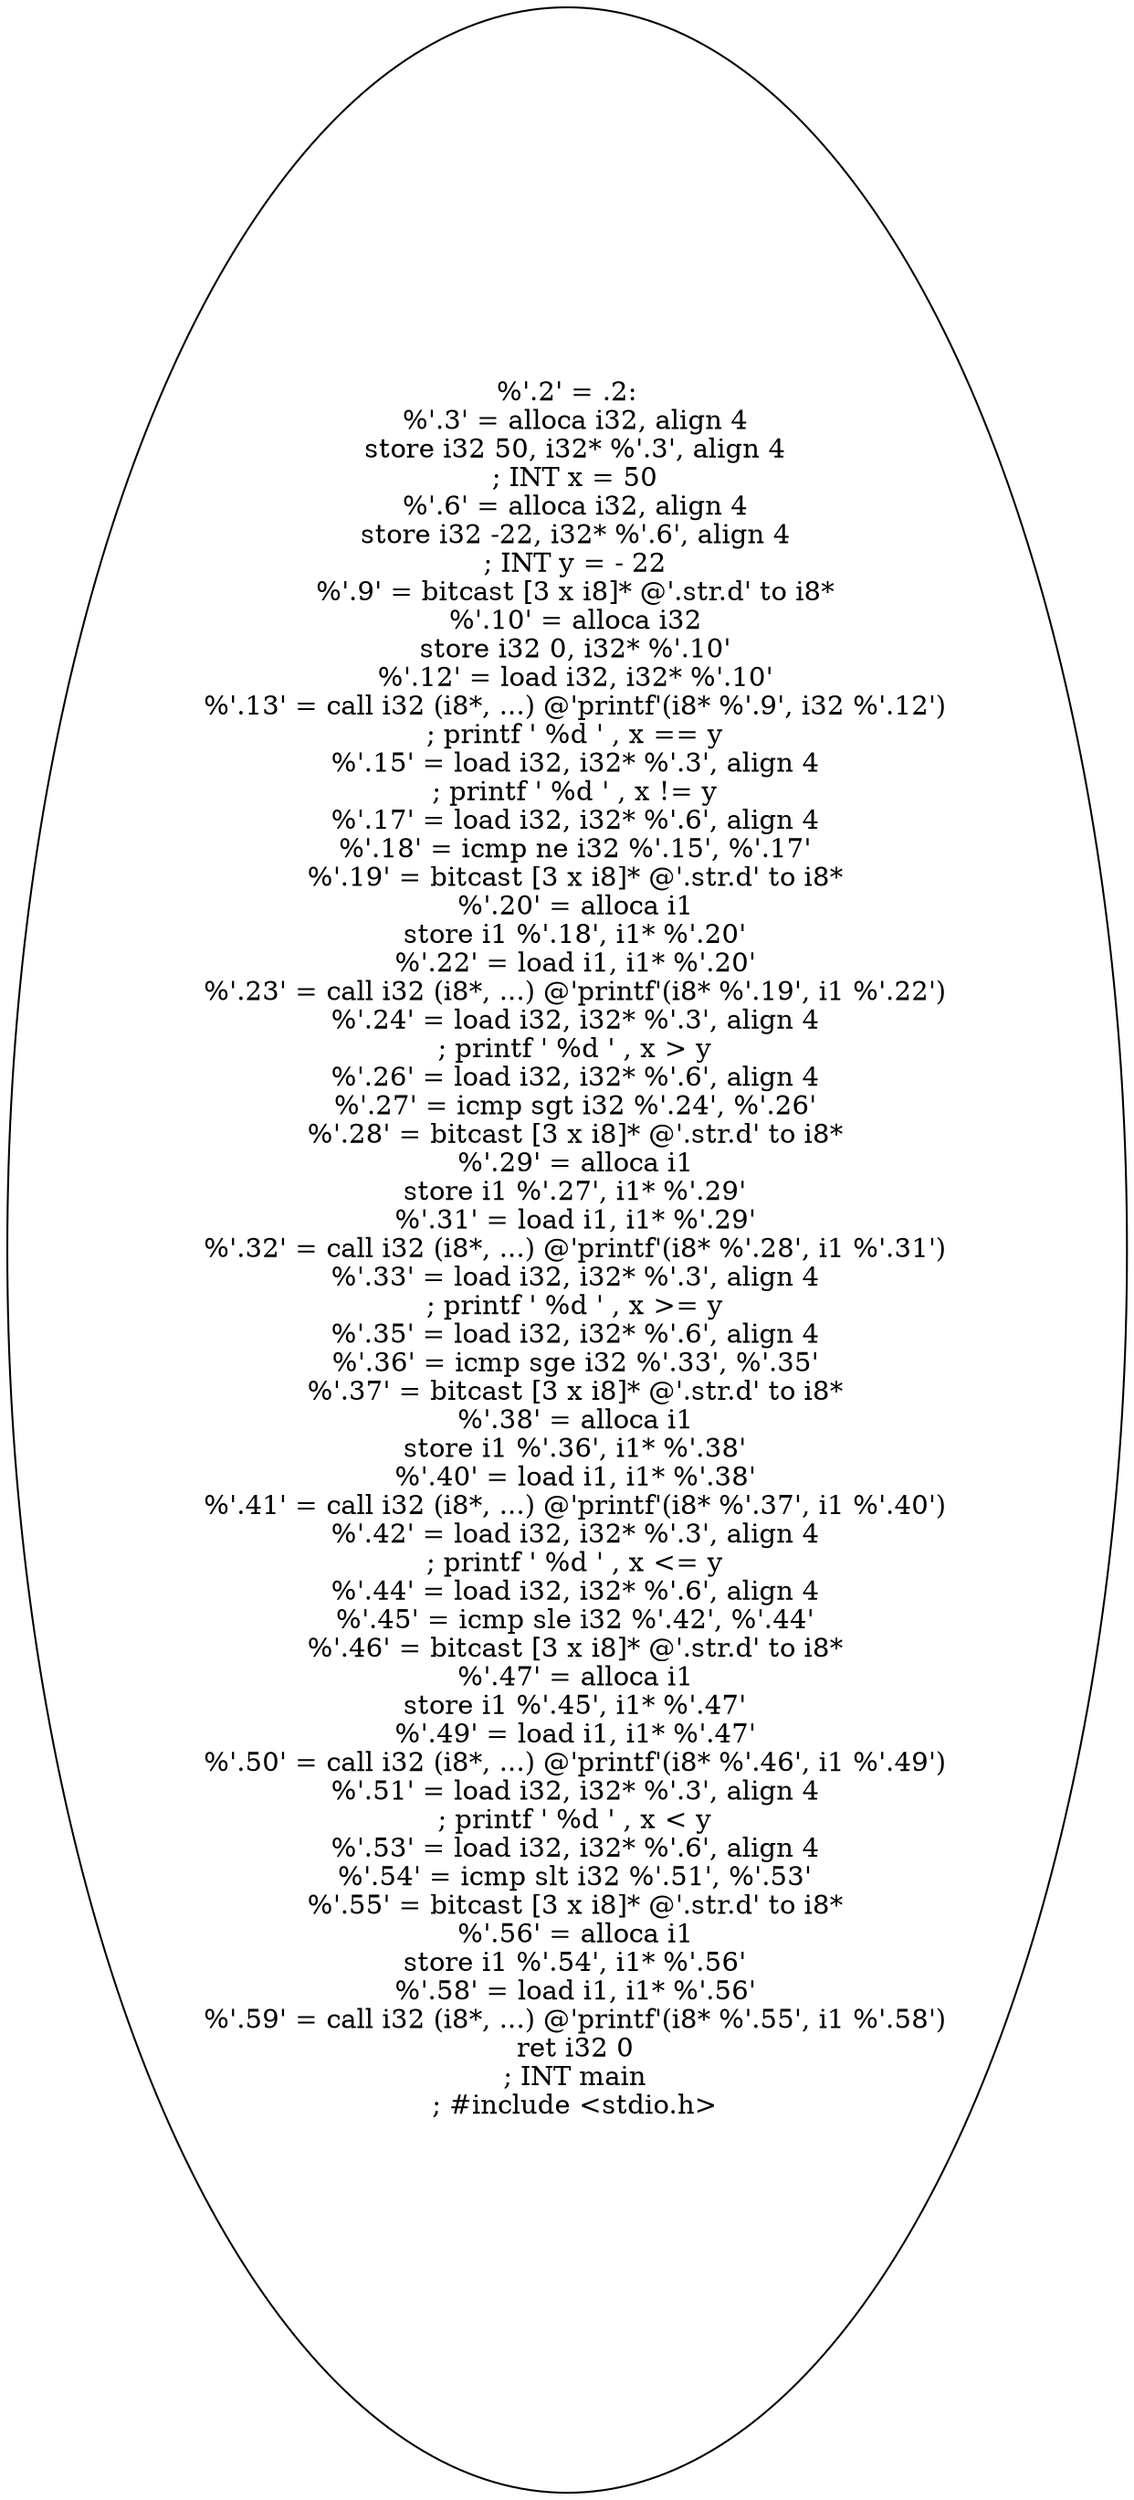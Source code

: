 digraph AST {
  "127805895250736" [label="%'.2' = .2:
  %'.3' = alloca i32, align 4
  store i32 50, i32* %'.3', align 4
  ; INT x = 50
  %'.6' = alloca i32, align 4
  store i32 -22, i32* %'.6', align 4
  ; INT y = - 22
  %'.9' = bitcast [3 x i8]* @'.str.d' to i8*
  %'.10' = alloca i32
  store i32 0, i32* %'.10'
  %'.12' = load i32, i32* %'.10'
  %'.13' = call i32 (i8*, ...) @'printf'(i8* %'.9', i32 %'.12')
  ; printf ' %d ' , x == y
  %'.15' = load i32, i32* %'.3', align 4
  ; printf ' %d ' , x != y
  %'.17' = load i32, i32* %'.6', align 4
  %'.18' = icmp ne i32 %'.15', %'.17'
  %'.19' = bitcast [3 x i8]* @'.str.d' to i8*
  %'.20' = alloca i1
  store i1 %'.18', i1* %'.20'
  %'.22' = load i1, i1* %'.20'
  %'.23' = call i32 (i8*, ...) @'printf'(i8* %'.19', i1 %'.22')
  %'.24' = load i32, i32* %'.3', align 4
  ; printf ' %d ' , x > y
  %'.26' = load i32, i32* %'.6', align 4
  %'.27' = icmp sgt i32 %'.24', %'.26'
  %'.28' = bitcast [3 x i8]* @'.str.d' to i8*
  %'.29' = alloca i1
  store i1 %'.27', i1* %'.29'
  %'.31' = load i1, i1* %'.29'
  %'.32' = call i32 (i8*, ...) @'printf'(i8* %'.28', i1 %'.31')
  %'.33' = load i32, i32* %'.3', align 4
  ; printf ' %d ' , x >= y
  %'.35' = load i32, i32* %'.6', align 4
  %'.36' = icmp sge i32 %'.33', %'.35'
  %'.37' = bitcast [3 x i8]* @'.str.d' to i8*
  %'.38' = alloca i1
  store i1 %'.36', i1* %'.38'
  %'.40' = load i1, i1* %'.38'
  %'.41' = call i32 (i8*, ...) @'printf'(i8* %'.37', i1 %'.40')
  %'.42' = load i32, i32* %'.3', align 4
  ; printf ' %d ' , x <= y
  %'.44' = load i32, i32* %'.6', align 4
  %'.45' = icmp sle i32 %'.42', %'.44'
  %'.46' = bitcast [3 x i8]* @'.str.d' to i8*
  %'.47' = alloca i1
  store i1 %'.45', i1* %'.47'
  %'.49' = load i1, i1* %'.47'
  %'.50' = call i32 (i8*, ...) @'printf'(i8* %'.46', i1 %'.49')
  %'.51' = load i32, i32* %'.3', align 4
  ; printf ' %d ' , x < y
  %'.53' = load i32, i32* %'.6', align 4
  %'.54' = icmp slt i32 %'.51', %'.53'
  %'.55' = bitcast [3 x i8]* @'.str.d' to i8*
  %'.56' = alloca i1
  store i1 %'.54', i1* %'.56'
  %'.58' = load i1, i1* %'.56'
  %'.59' = call i32 (i8*, ...) @'printf'(i8* %'.55', i1 %'.58')
  ret i32 0
  ; INT main
  ; #include <stdio.h>"];
}
